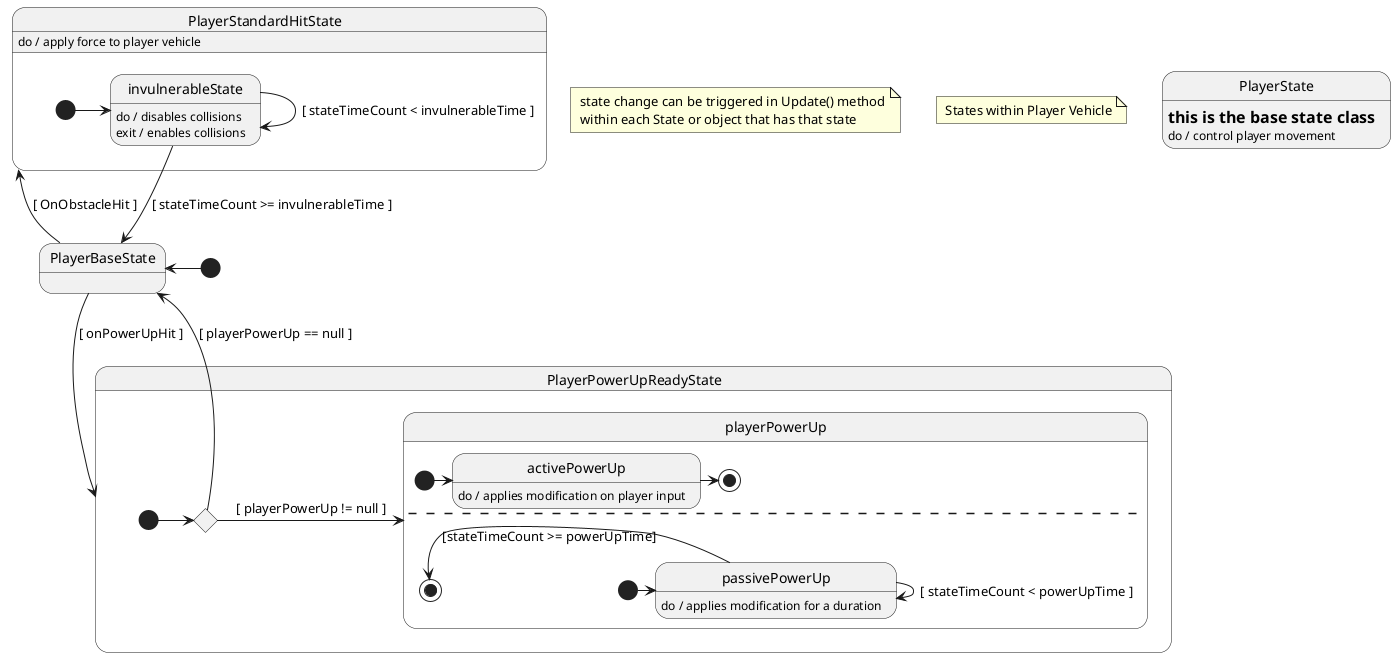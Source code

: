 @startuml

note " state change can be triggered in Update() method\n within each State or object that has that state" as updateNote
note " States within Player Vehicle" as note2

state PlayerState : = this is the base state class
state PlayerState : do / control player movement

state PlayerBaseState

[*] -u> PlayerBaseState
PlayerBaseState -> PlayerStandardHitState : [ OnObstacleHit ]

state PlayerStandardHitState : do / apply force to player vehicle

state PlayerStandardHitState{
    state invulnerableState : do / disables collisions
    state invulnerableState : exit / enables collisions
    [*] -> invulnerableState
    invulnerableState --> invulnerableState : [ stateTimeCount < invulnerableTime ]
    invulnerableState --> PlayerBaseState : [ stateTimeCount >= invulnerableTime ]
}

PlayerBaseState --> PlayerPowerUpReadyState : [ onPowerUpHit ]

state PlayerPowerUpReadyState{

    state c <<choice>>
    [*] -> c
    c -> playerPowerUp : [ playerPowerUp != null ]
    c --> PlayerBaseState : [ playerPowerUp == null ]

    state playerPowerUp{

        state activePowerUp : do / applies modification on player input
        [*] -> activePowerUp
        activePowerUp -> [*]
        -----

        state passivePowerUp : do / applies modification for a duration
        [*] ->  passivePowerUp
        passivePowerUp -> passivePowerUp : [ stateTimeCount < powerUpTime ]
        passivePowerUp -l> [*] : [stateTimeCount >= powerUpTime]



    }

}



@enduml